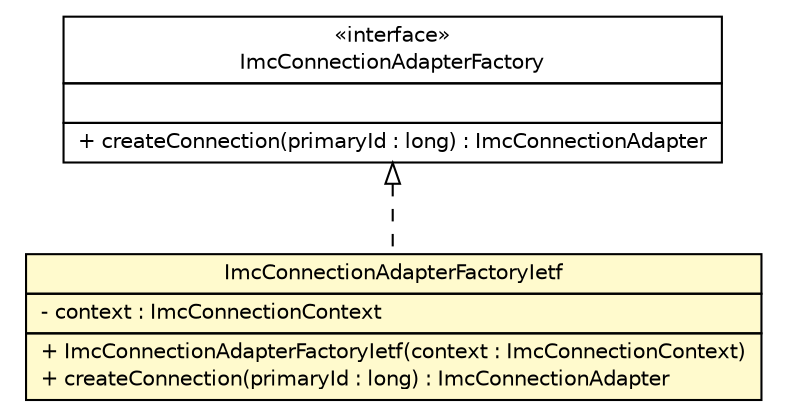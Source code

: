 #!/usr/local/bin/dot
#
# Class diagram 
# Generated by UMLGraph version R5_6 (http://www.umlgraph.org/)
#

digraph G {
	edge [fontname="Helvetica",fontsize=10,labelfontname="Helvetica",labelfontsize=10];
	node [fontname="Helvetica",fontsize=10,shape=plaintext];
	nodesep=0.25;
	ranksep=0.5;
	// de.hsbremen.tc.tnc.tnccs.adapter.connection.ImcConnectionAdapterFactoryIetf
	c22447 [label=<<table title="de.hsbremen.tc.tnc.tnccs.adapter.connection.ImcConnectionAdapterFactoryIetf" border="0" cellborder="1" cellspacing="0" cellpadding="2" port="p" bgcolor="lemonChiffon" href="./ImcConnectionAdapterFactoryIetf.html">
		<tr><td><table border="0" cellspacing="0" cellpadding="1">
<tr><td align="center" balign="center"> ImcConnectionAdapterFactoryIetf </td></tr>
		</table></td></tr>
		<tr><td><table border="0" cellspacing="0" cellpadding="1">
<tr><td align="left" balign="left"> - context : ImcConnectionContext </td></tr>
		</table></td></tr>
		<tr><td><table border="0" cellspacing="0" cellpadding="1">
<tr><td align="left" balign="left"> + ImcConnectionAdapterFactoryIetf(context : ImcConnectionContext) </td></tr>
<tr><td align="left" balign="left"> + createConnection(primaryId : long) : ImcConnectionAdapter </td></tr>
		</table></td></tr>
		</table>>, URL="./ImcConnectionAdapterFactoryIetf.html", fontname="Helvetica", fontcolor="black", fontsize=10.0];
	// de.hsbremen.tc.tnc.tnccs.adapter.connection.ImcConnectionAdapterFactory
	c22448 [label=<<table title="de.hsbremen.tc.tnc.tnccs.adapter.connection.ImcConnectionAdapterFactory" border="0" cellborder="1" cellspacing="0" cellpadding="2" port="p" href="./ImcConnectionAdapterFactory.html">
		<tr><td><table border="0" cellspacing="0" cellpadding="1">
<tr><td align="center" balign="center"> &#171;interface&#187; </td></tr>
<tr><td align="center" balign="center"> ImcConnectionAdapterFactory </td></tr>
		</table></td></tr>
		<tr><td><table border="0" cellspacing="0" cellpadding="1">
<tr><td align="left" balign="left">  </td></tr>
		</table></td></tr>
		<tr><td><table border="0" cellspacing="0" cellpadding="1">
<tr><td align="left" balign="left"> + createConnection(primaryId : long) : ImcConnectionAdapter </td></tr>
		</table></td></tr>
		</table>>, URL="./ImcConnectionAdapterFactory.html", fontname="Helvetica", fontcolor="black", fontsize=10.0];
	//de.hsbremen.tc.tnc.tnccs.adapter.connection.ImcConnectionAdapterFactoryIetf implements de.hsbremen.tc.tnc.tnccs.adapter.connection.ImcConnectionAdapterFactory
	c22448:p -> c22447:p [dir=back,arrowtail=empty,style=dashed];
}


